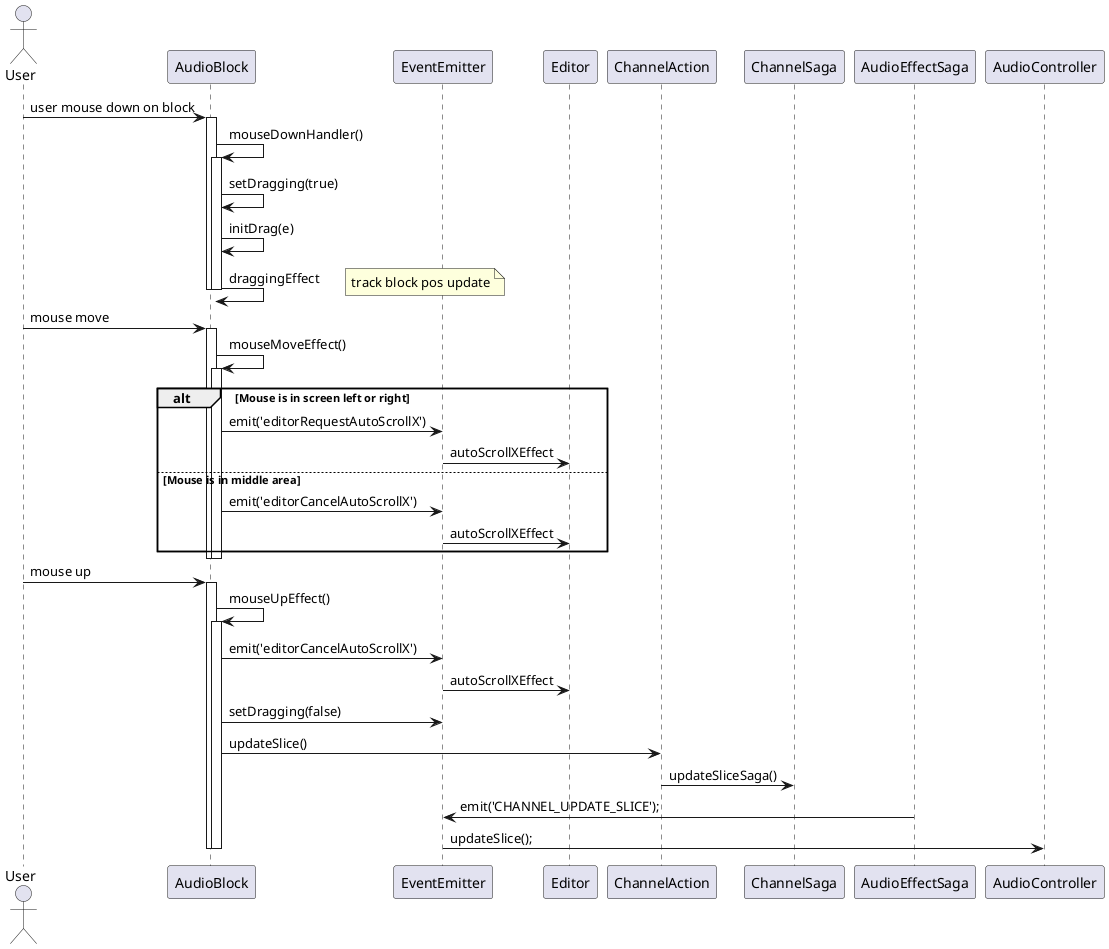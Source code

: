 @startuml
actor User

User -> AudioBlock: user mouse down on block
activate AudioBlock
AudioBlock -> AudioBlock: mouseDownHandler()
activate AudioBlock
AudioBlock -> AudioBlock: setDragging(true)
AudioBlock -> AudioBlock: initDrag(e)
AudioBlock -> AudioBlock: draggingEffect
note right: track block pos update
deactivate AudioBlock
deactivate AudioBlock

User -> AudioBlock: mouse move
activate AudioBlock
AudioBlock -> AudioBlock: mouseMoveEffect()
activate AudioBlock
alt Mouse is in screen left or right
  AudioBlock -> EventEmitter: emit('editorRequestAutoScrollX')
  EventEmitter -> Editor: autoScrollXEffect
else Mouse is in middle area
  AudioBlock -> EventEmitter: emit('editorCancelAutoScrollX')
  EventEmitter -> Editor: autoScrollXEffect
end
deactivate AudioBlock
deactivate AudioBlock

User -> AudioBlock: mouse up
activate AudioBlock
AudioBlock -> AudioBlock: mouseUpEffect()
activate AudioBlock
  AudioBlock -> EventEmitter: emit('editorCancelAutoScrollX')
  EventEmitter -> Editor: autoScrollXEffect
  AudioBlock -> EventEmitter: setDragging(false)
  AudioBlock -> ChannelAction: updateSlice()
  ChannelAction -> ChannelSaga: updateSliceSaga()
  AudioEffectSaga -> EventEmitter: emit('CHANNEL_UPDATE_SLICE');
  EventEmitter -> AudioController: updateSlice();
deactivate AudioBlock
deactivate AudioBlock

@enduml
